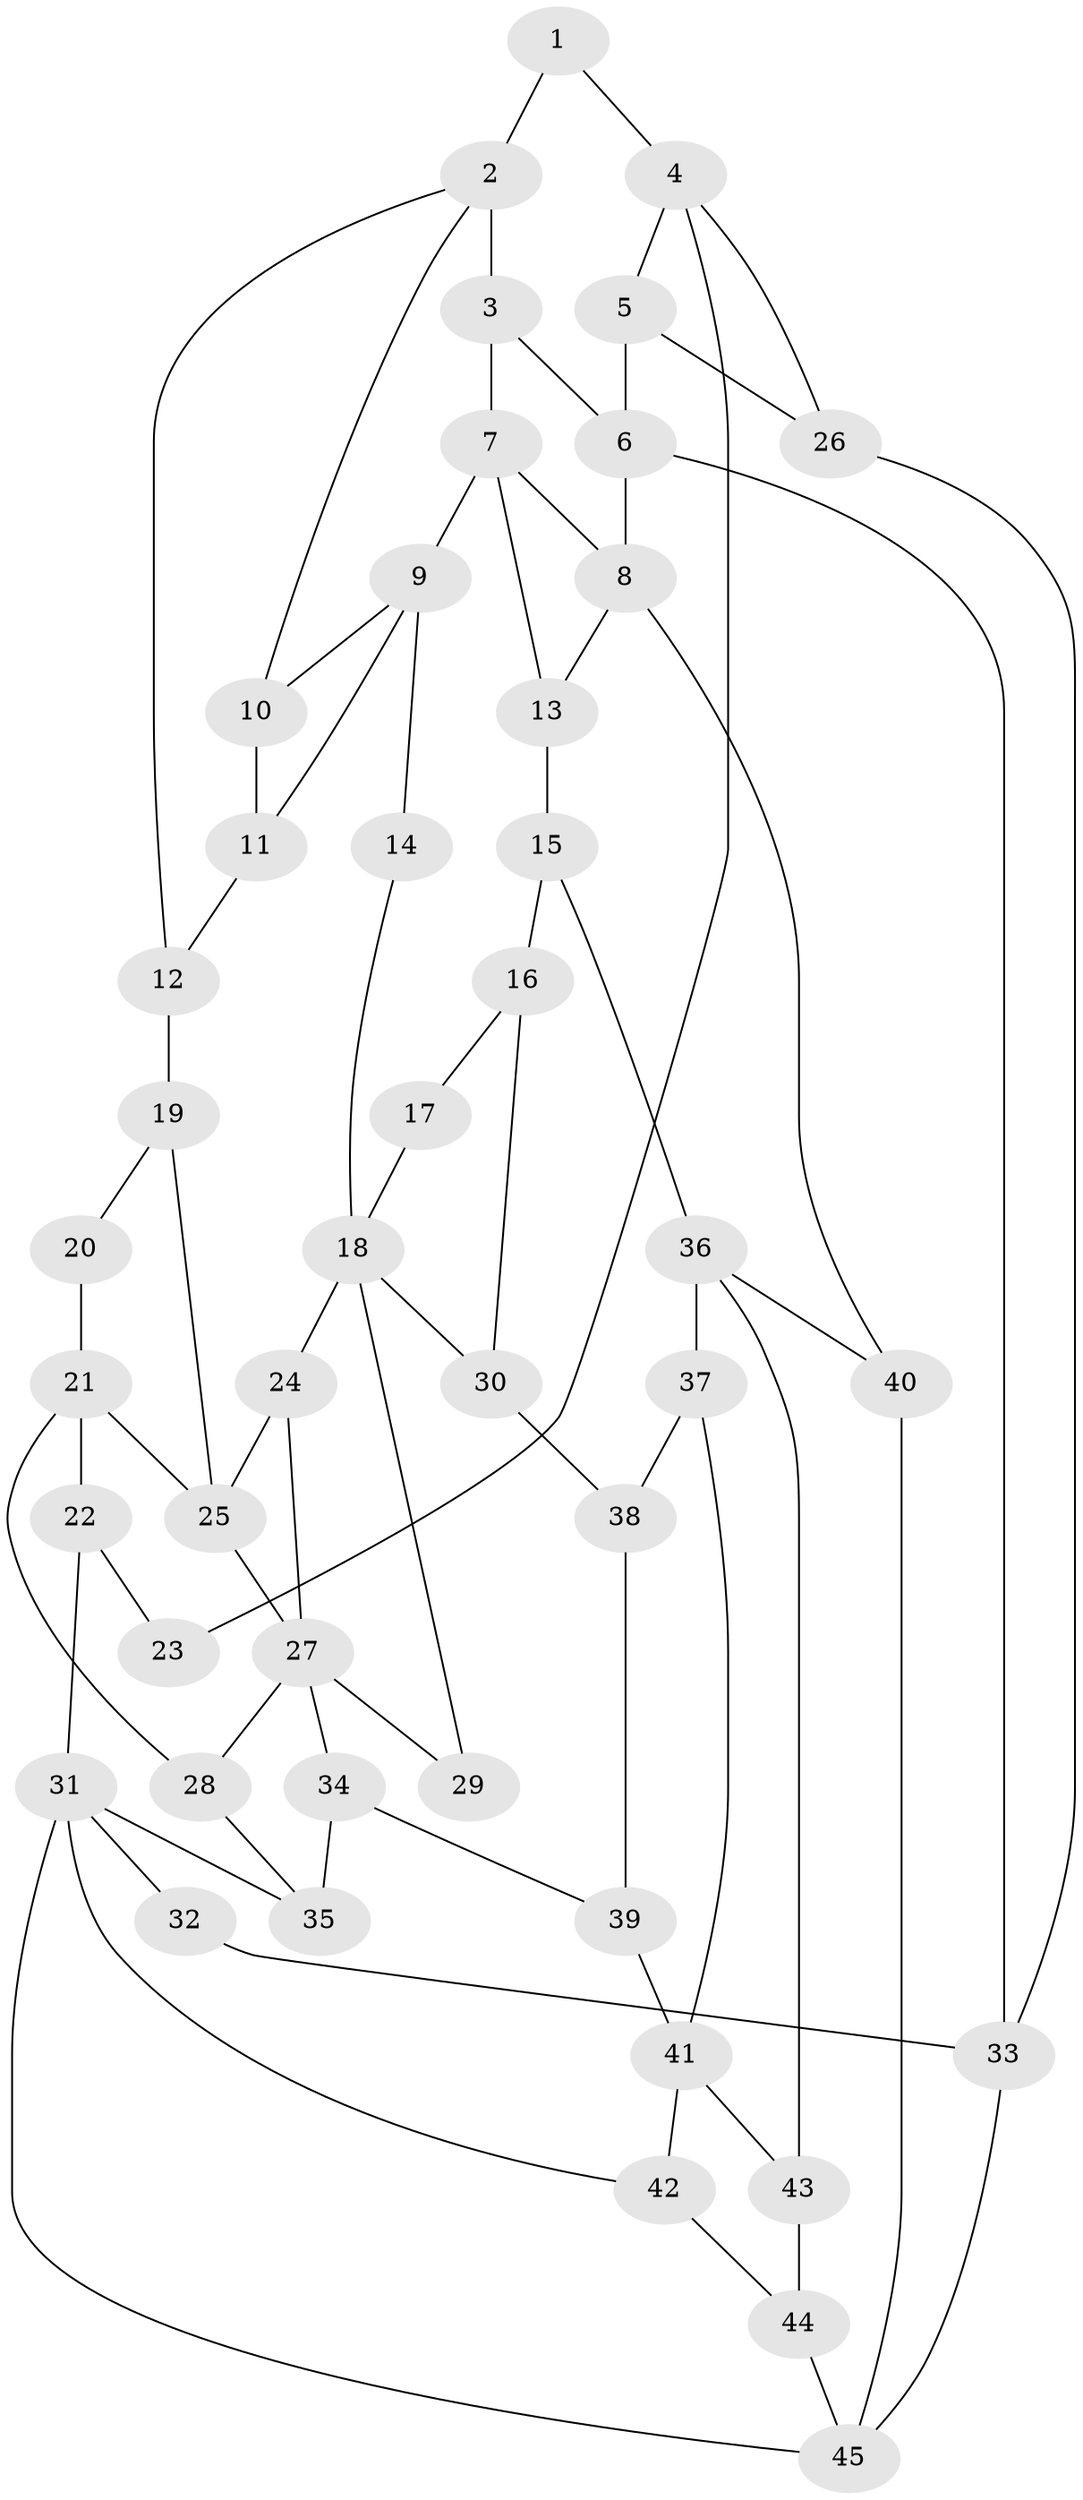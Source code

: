 // original degree distribution, {3: 0.022988505747126436, 4: 0.2413793103448276, 5: 0.5287356321839081, 6: 0.20689655172413793}
// Generated by graph-tools (version 1.1) at 2025/38/03/09/25 02:38:46]
// undirected, 45 vertices, 73 edges
graph export_dot {
graph [start="1"]
  node [color=gray90,style=filled];
  1;
  2;
  3;
  4;
  5;
  6;
  7;
  8;
  9;
  10;
  11;
  12;
  13;
  14;
  15;
  16;
  17;
  18;
  19;
  20;
  21;
  22;
  23;
  24;
  25;
  26;
  27;
  28;
  29;
  30;
  31;
  32;
  33;
  34;
  35;
  36;
  37;
  38;
  39;
  40;
  41;
  42;
  43;
  44;
  45;
  1 -- 2 [weight=2.0];
  1 -- 4 [weight=2.0];
  2 -- 3 [weight=2.0];
  2 -- 10 [weight=1.0];
  2 -- 12 [weight=1.0];
  3 -- 6 [weight=1.0];
  3 -- 7 [weight=1.0];
  4 -- 5 [weight=1.0];
  4 -- 23 [weight=2.0];
  4 -- 26 [weight=1.0];
  5 -- 6 [weight=1.0];
  5 -- 26 [weight=1.0];
  6 -- 8 [weight=1.0];
  6 -- 33 [weight=1.0];
  7 -- 8 [weight=1.0];
  7 -- 9 [weight=2.0];
  7 -- 13 [weight=1.0];
  8 -- 13 [weight=1.0];
  8 -- 40 [weight=1.0];
  9 -- 10 [weight=1.0];
  9 -- 11 [weight=1.0];
  9 -- 14 [weight=2.0];
  10 -- 11 [weight=1.0];
  11 -- 12 [weight=1.0];
  12 -- 19 [weight=1.0];
  13 -- 15 [weight=1.0];
  14 -- 18 [weight=2.0];
  15 -- 16 [weight=2.0];
  15 -- 36 [weight=2.0];
  16 -- 17 [weight=2.0];
  16 -- 30 [weight=1.0];
  17 -- 18 [weight=1.0];
  18 -- 24 [weight=1.0];
  18 -- 29 [weight=1.0];
  18 -- 30 [weight=1.0];
  19 -- 20 [weight=1.0];
  19 -- 25 [weight=1.0];
  20 -- 21 [weight=2.0];
  21 -- 22 [weight=2.0];
  21 -- 25 [weight=1.0];
  21 -- 28 [weight=1.0];
  22 -- 23 [weight=2.0];
  22 -- 31 [weight=1.0];
  24 -- 25 [weight=1.0];
  24 -- 27 [weight=1.0];
  25 -- 27 [weight=1.0];
  26 -- 33 [weight=1.0];
  27 -- 28 [weight=1.0];
  27 -- 29 [weight=2.0];
  27 -- 34 [weight=1.0];
  28 -- 35 [weight=1.0];
  30 -- 38 [weight=1.0];
  31 -- 32 [weight=2.0];
  31 -- 35 [weight=1.0];
  31 -- 42 [weight=1.0];
  31 -- 45 [weight=1.0];
  32 -- 33 [weight=1.0];
  33 -- 45 [weight=1.0];
  34 -- 35 [weight=1.0];
  34 -- 39 [weight=1.0];
  36 -- 37 [weight=1.0];
  36 -- 40 [weight=2.0];
  36 -- 43 [weight=1.0];
  37 -- 38 [weight=1.0];
  37 -- 41 [weight=1.0];
  38 -- 39 [weight=1.0];
  39 -- 41 [weight=1.0];
  40 -- 45 [weight=1.0];
  41 -- 42 [weight=1.0];
  41 -- 43 [weight=1.0];
  42 -- 44 [weight=1.0];
  43 -- 44 [weight=1.0];
  44 -- 45 [weight=1.0];
}
